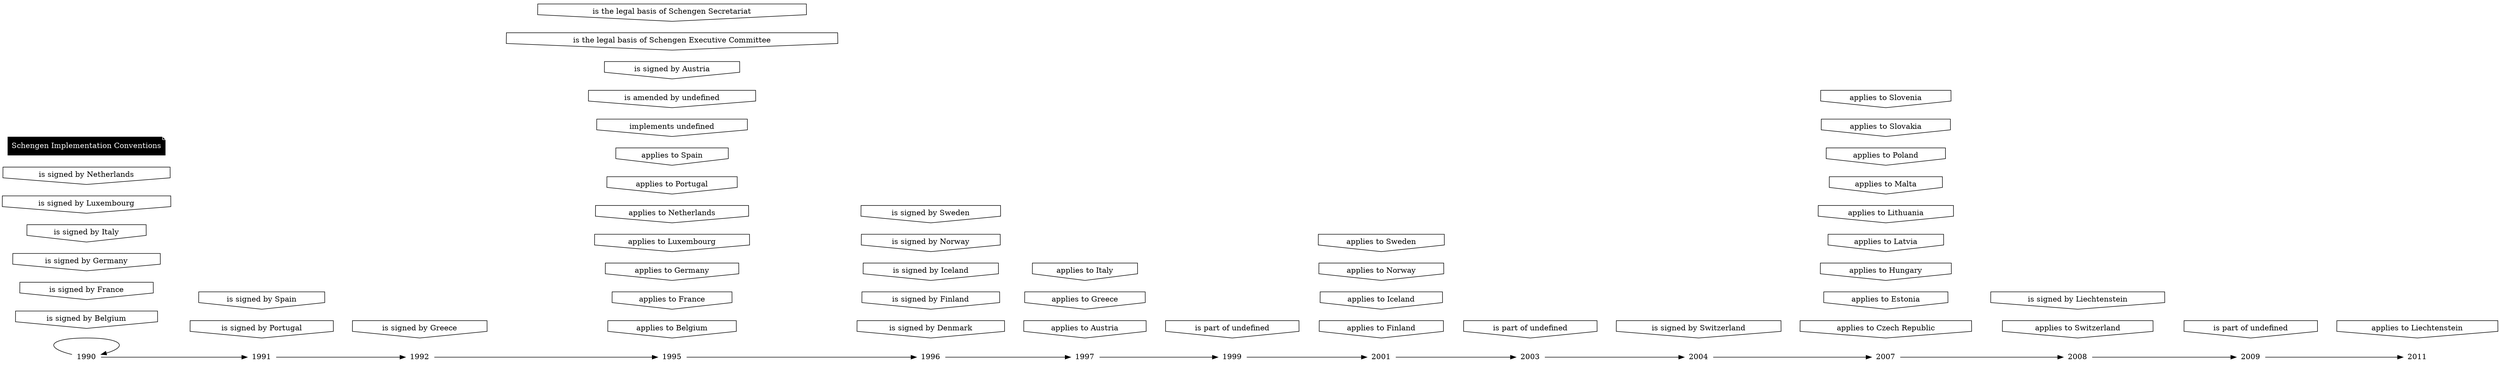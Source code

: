 digraph source {
  graph [ rankdir = LR ];
subgraph y_1990 {
  graph [ rank = same ];
  "1990" [ shape = plaintext ];
  "1168_1990" [ shape = invhouse, label = "is signed by Belgium" ];
  "1036_1990" [ shape = invhouse, label = "is signed by France" ];
  "1156_1990" [ shape = invhouse, label = "is signed by Germany" ];
  "1164_1990" [ shape = invhouse, label = "is signed by Italy" ];
  "1158_1990" [ shape = invhouse, label = "is signed by Luxembourg" ];
  "1160_1990" [ shape = invhouse, label = "is signed by Netherlands" ];
}

subgraph y_1991 {
  graph [ rank = same ];
  "1991" [ shape = plaintext ];
  "1172_1991" [ shape = invhouse, label = "is signed by Portugal" ];
  "1171_1991" [ shape = invhouse, label = "is signed by Spain" ];
}

subgraph y_1992 {
  graph [ rank = same ];
  "1992" [ shape = plaintext ];
  "1173_1992" [ shape = invhouse, label = "is signed by Greece" ];
}

subgraph y_1995 {
  graph [ rank = same ];
  "1995" [ shape = plaintext ];
  "1185_1995" [ shape = invhouse, label = "applies to Belgium" ];
  "1182_1995" [ shape = invhouse, label = "applies to France" ];
  "1183_1995" [ shape = invhouse, label = "applies to Germany" ];
  "1184_1995" [ shape = invhouse, label = "applies to Luxembourg" ];
  "1186_1995" [ shape = invhouse, label = "applies to Netherlands" ];
  "1189_1995" [ shape = invhouse, label = "applies to Portugal" ];
  "1188_1995" [ shape = invhouse, label = "applies to Spain" ];
  "1152_1995" [ shape = invhouse, label = "implements undefined" ];
  "1216_1995" [ shape = invhouse, label = "is amended by undefined" ];
  "1174_1995" [ shape = invhouse, label = "is signed by Austria" ];
  "1213_1995" [ shape = invhouse, label = "is the legal basis of Schengen Executive Committee" ];
  "1215_1995" [ shape = invhouse, label = "is the legal basis of Schengen Secretariat" ];
}

subgraph y_1996 {
  graph [ rank = same ];
  "1996" [ shape = plaintext ];
  "1169_1996" [ shape = invhouse, label = "is signed by Denmark" ];
  "1194_1996" [ shape = invhouse, label = "is signed by Finland" ];
  "1179_1996" [ shape = invhouse, label = "is signed by Iceland" ];
  "1177_1996" [ shape = invhouse, label = "is signed by Norway" ];
  "1175_1996" [ shape = invhouse, label = "is signed by Sweden" ];
}

subgraph y_1997 {
  graph [ rank = same ];
  "1997" [ shape = plaintext ];
  "1191_1997" [ shape = invhouse, label = "applies to Austria" ];
  "1190_1997" [ shape = invhouse, label = "applies to Greece" ];
  "1187_1997" [ shape = invhouse, label = "applies to Italy" ];
}

subgraph y_1999 {
  graph [ rank = same ];
  "1999" [ shape = plaintext ];
  "1153_1999" [ shape = invhouse, label = "is part of undefined" ];
}

subgraph y_2001 {
  graph [ rank = same ];
  "2001" [ shape = plaintext ];
  "1193_2001" [ shape = invhouse, label = "applies to Finland" ];
  "1196_2001" [ shape = invhouse, label = "applies to Iceland" ];
  "1195_2001" [ shape = invhouse, label = "applies to Norway" ];
  "1197_2001" [ shape = invhouse, label = "applies to Sweden" ];
}

subgraph y_2003 {
  graph [ rank = same ];
  "2003" [ shape = plaintext ];
  "1154_2003" [ shape = invhouse, label = "is part of undefined" ];
}

subgraph y_2004 {
  graph [ rank = same ];
  "2004" [ shape = plaintext ];
  "1198_2004" [ shape = invhouse, label = "is signed by Switzerland" ];
}

subgraph y_2007 {
  graph [ rank = same ];
  "2007" [ shape = plaintext ];
  "1200_2007" [ shape = invhouse, label = "applies to Czech Republic" ];
  "1201_2007" [ shape = invhouse, label = "applies to Estonia" ];
  "1204_2007" [ shape = invhouse, label = "applies to Hungary" ];
  "1203_2007" [ shape = invhouse, label = "applies to Latvia" ];
  "1202_2007" [ shape = invhouse, label = "applies to Lithuania" ];
  "1208_2007" [ shape = invhouse, label = "applies to Malta" ];
  "1209_2007" [ shape = invhouse, label = "applies to Poland" ];
  "1210_2007" [ shape = invhouse, label = "applies to Slovakia" ];
  "1211_2007" [ shape = invhouse, label = "applies to Slovenia" ];
}

subgraph y_2008 {
  graph [ rank = same ];
  "2008" [ shape = plaintext ];
  "1199_2008" [ shape = invhouse, label = "applies to Switzerland" ];
  "1207_2008" [ shape = invhouse, label = "is signed by Liechtenstein" ];
}

subgraph y_2009 {
  graph [ rank = same ];
  "2009" [ shape = plaintext ];
  "1155_2009" [ shape = invhouse, label = "is part of undefined" ];
}

subgraph y_2011 {
  graph [ rank = same ];
  "2011" [ shape = plaintext ];
  "1206_2011" [ shape = invhouse, label = "applies to Liechtenstein" ];
}

  "1003" [ shape = note, label = "Schengen Implementation Conventions", style = "filled", fillcolor = "black", color = "white", fontcolor = "white" ];
  "1990";
  "1991";
  "1992";
  "1995";
  "1996";
  "1997";
  "1999";
  "2001";
  "2003";
  "2004";
  "2007";
  "2008";
  "2009";
  "2011";
  "1990" -> "1990";
  "1990" -> "1991";
  "1991" -> "1992";
  "1992" -> "1995";
  "1995" -> "1996";
  "1996" -> "1997";
  "1997" -> "1999";
  "1999" -> "2001";
  "2001" -> "2003";
  "2003" -> "2004";
  "2004" -> "2007";
  "2007" -> "2008";
  "2008" -> "2009";
  "2009" -> "2011";
}
